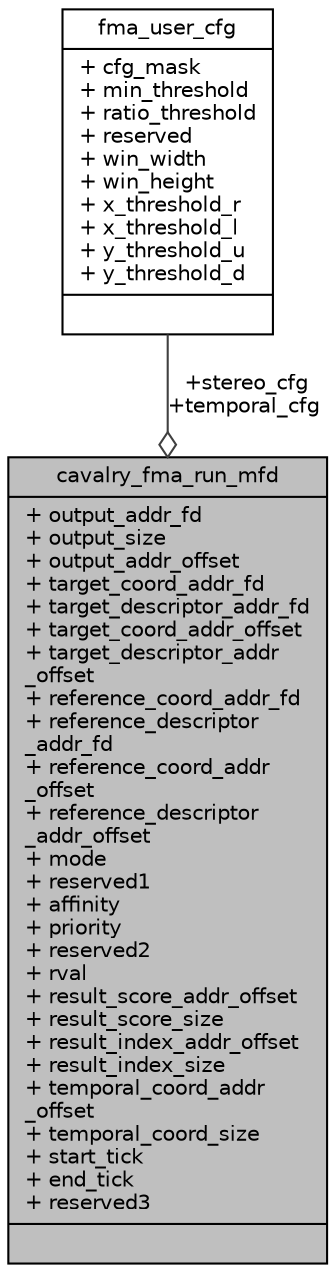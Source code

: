 digraph "cavalry_fma_run_mfd"
{
 // INTERACTIVE_SVG=YES
 // LATEX_PDF_SIZE
  bgcolor="transparent";
  edge [fontname="Helvetica",fontsize="10",labelfontname="Helvetica",labelfontsize="10"];
  node [fontname="Helvetica",fontsize="10",shape=record];
  Node1 [label="{cavalry_fma_run_mfd\n|+ output_addr_fd\l+ output_size\l+ output_addr_offset\l+ target_coord_addr_fd\l+ target_descriptor_addr_fd\l+ target_coord_addr_offset\l+ target_descriptor_addr\l_offset\l+ reference_coord_addr_fd\l+ reference_descriptor\l_addr_fd\l+ reference_coord_addr\l_offset\l+ reference_descriptor\l_addr_offset\l+ mode\l+ reserved1\l+ affinity\l+ priority\l+ reserved2\l+ rval\l+ result_score_addr_offset\l+ result_score_size\l+ result_index_addr_offset\l+ result_index_size\l+ temporal_coord_addr\l_offset\l+ temporal_coord_size\l+ start_tick\l+ end_tick\l+ reserved3\l|}",height=0.2,width=0.4,color="black", fillcolor="grey75", style="filled", fontcolor="black",tooltip=" "];
  Node2 -> Node1 [color="grey25",fontsize="10",style="solid",label=" +stereo_cfg\n+temporal_cfg" ,arrowhead="odiamond",fontname="Helvetica"];
  Node2 [label="{fma_user_cfg\n|+ cfg_mask\l+ min_threshold\l+ ratio_threshold\l+ reserved\l+ win_width\l+ win_height\l+ x_threshold_r\l+ x_threshold_l\l+ y_threshold_u\l+ y_threshold_d\l|}",height=0.2,width=0.4,color="black",URL="$df/d01/structfma__user__cfg.html",tooltip=" "];
}
